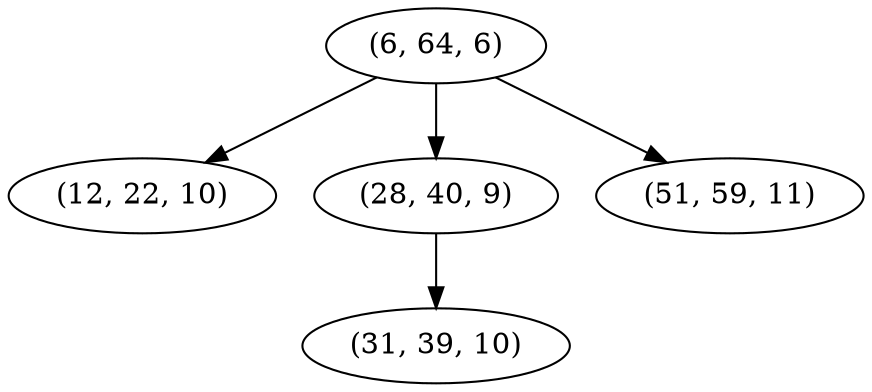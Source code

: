 digraph tree {
    "(6, 64, 6)";
    "(12, 22, 10)";
    "(28, 40, 9)";
    "(31, 39, 10)";
    "(51, 59, 11)";
    "(6, 64, 6)" -> "(12, 22, 10)";
    "(6, 64, 6)" -> "(28, 40, 9)";
    "(6, 64, 6)" -> "(51, 59, 11)";
    "(28, 40, 9)" -> "(31, 39, 10)";
}
